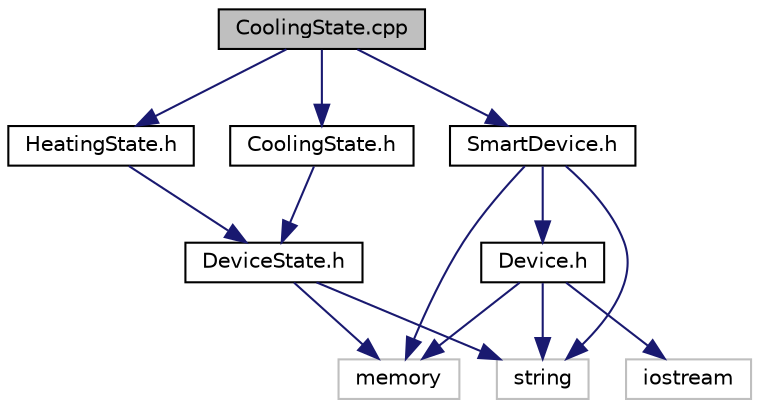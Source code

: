 digraph "CoolingState.cpp"
{
 // LATEX_PDF_SIZE
  edge [fontname="Helvetica",fontsize="10",labelfontname="Helvetica",labelfontsize="10"];
  node [fontname="Helvetica",fontsize="10",shape=record];
  Node1 [label="CoolingState.cpp",height=0.2,width=0.4,color="black", fillcolor="grey75", style="filled", fontcolor="black",tooltip="Implementation of the CoolingState class methods."];
  Node1 -> Node2 [color="midnightblue",fontsize="10",style="solid",fontname="Helvetica"];
  Node2 [label="CoolingState.h",height=0.2,width=0.4,color="black", fillcolor="white", style="filled",URL="$CoolingState_8h.html",tooltip="Concrete class representing the \"Cooling\" state of a smart device."];
  Node2 -> Node3 [color="midnightblue",fontsize="10",style="solid",fontname="Helvetica"];
  Node3 [label="DeviceState.h",height=0.2,width=0.4,color="black", fillcolor="white", style="filled",URL="$DeviceState_8h.html",tooltip="Abstract class representing the state of a smart device in the Smart Home Automation System."];
  Node3 -> Node4 [color="midnightblue",fontsize="10",style="solid",fontname="Helvetica"];
  Node4 [label="memory",height=0.2,width=0.4,color="grey75", fillcolor="white", style="filled",tooltip=" "];
  Node3 -> Node5 [color="midnightblue",fontsize="10",style="solid",fontname="Helvetica"];
  Node5 [label="string",height=0.2,width=0.4,color="grey75", fillcolor="white", style="filled",tooltip=" "];
  Node1 -> Node6 [color="midnightblue",fontsize="10",style="solid",fontname="Helvetica"];
  Node6 [label="SmartDevice.h",height=0.2,width=0.4,color="black", fillcolor="white", style="filled",URL="$SmartDevice_8h.html",tooltip="Defines the SmartDevice class, which acts as the context in the State Pattern."];
  Node6 -> Node5 [color="midnightblue",fontsize="10",style="solid",fontname="Helvetica"];
  Node6 -> Node4 [color="midnightblue",fontsize="10",style="solid",fontname="Helvetica"];
  Node6 -> Node7 [color="midnightblue",fontsize="10",style="solid",fontname="Helvetica"];
  Node7 [label="Device.h",height=0.2,width=0.4,color="black", fillcolor="white", style="filled",URL="$Device_8h.html",tooltip="Defines the abstract Device class, which acts as the Component in the Composite Pattern and represent..."];
  Node7 -> Node5 [color="midnightblue",fontsize="10",style="solid",fontname="Helvetica"];
  Node7 -> Node4 [color="midnightblue",fontsize="10",style="solid",fontname="Helvetica"];
  Node7 -> Node8 [color="midnightblue",fontsize="10",style="solid",fontname="Helvetica"];
  Node8 [label="iostream",height=0.2,width=0.4,color="grey75", fillcolor="white", style="filled",tooltip=" "];
  Node1 -> Node9 [color="midnightblue",fontsize="10",style="solid",fontname="Helvetica"];
  Node9 [label="HeatingState.h",height=0.2,width=0.4,color="black", fillcolor="white", style="filled",URL="$HeatingState_8h.html",tooltip="Concrete class representing the \"Heating\" state of a smart device."];
  Node9 -> Node3 [color="midnightblue",fontsize="10",style="solid",fontname="Helvetica"];
}
